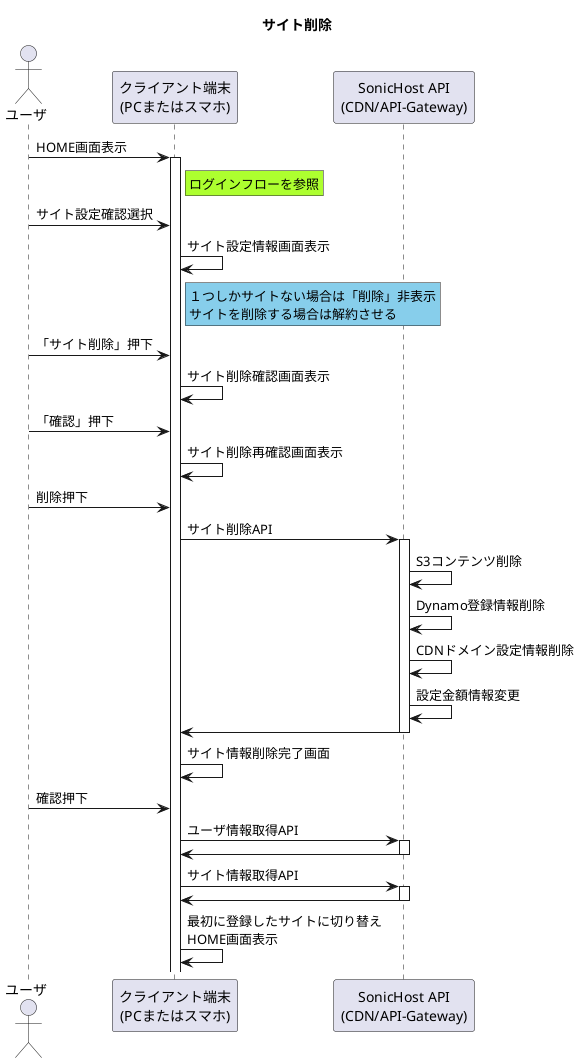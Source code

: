 @startuml  サイト削除
title サイト削除

' アクター定義
actor "ユーザ" as user
participant "クライアント端末\n(PCまたはスマホ)" as device
participant "SonicHost API\n(CDN/API-Gateway)" as api

user -> device ++: HOME画面表示
rnote right of device #GreenYellow
    ログインフローを参照
end note
user -> device : サイト設定確認選択
device -> device : サイト設定情報画面表示
rnote right of device #SkyBlue
    １つしかサイトない場合は「削除」非表示
    サイトを削除する場合は解約させる
end note
user -> device : 「サイト削除」押下
device -> device : サイト削除確認画面表示
user -> device : 「確認」押下
device -> device : サイト削除再確認画面表示
user -> device : 削除押下
device -> api ++ : サイト削除API
api -> api : S3コンテンツ削除
api -> api : Dynamo登録情報削除
api -> api : CDNドメイン設定情報削除
api -> api : 設定金額情報変更
device <- api --
device -> device : サイト情報削除完了画面
user -> device : 確認押下
device -> api ++ : ユーザ情報取得API
device <- api --
device -> api ++ : サイト情報取得API
device <- api --
device -> device : 最初に登録したサイトに切り替え\nHOME画面表示